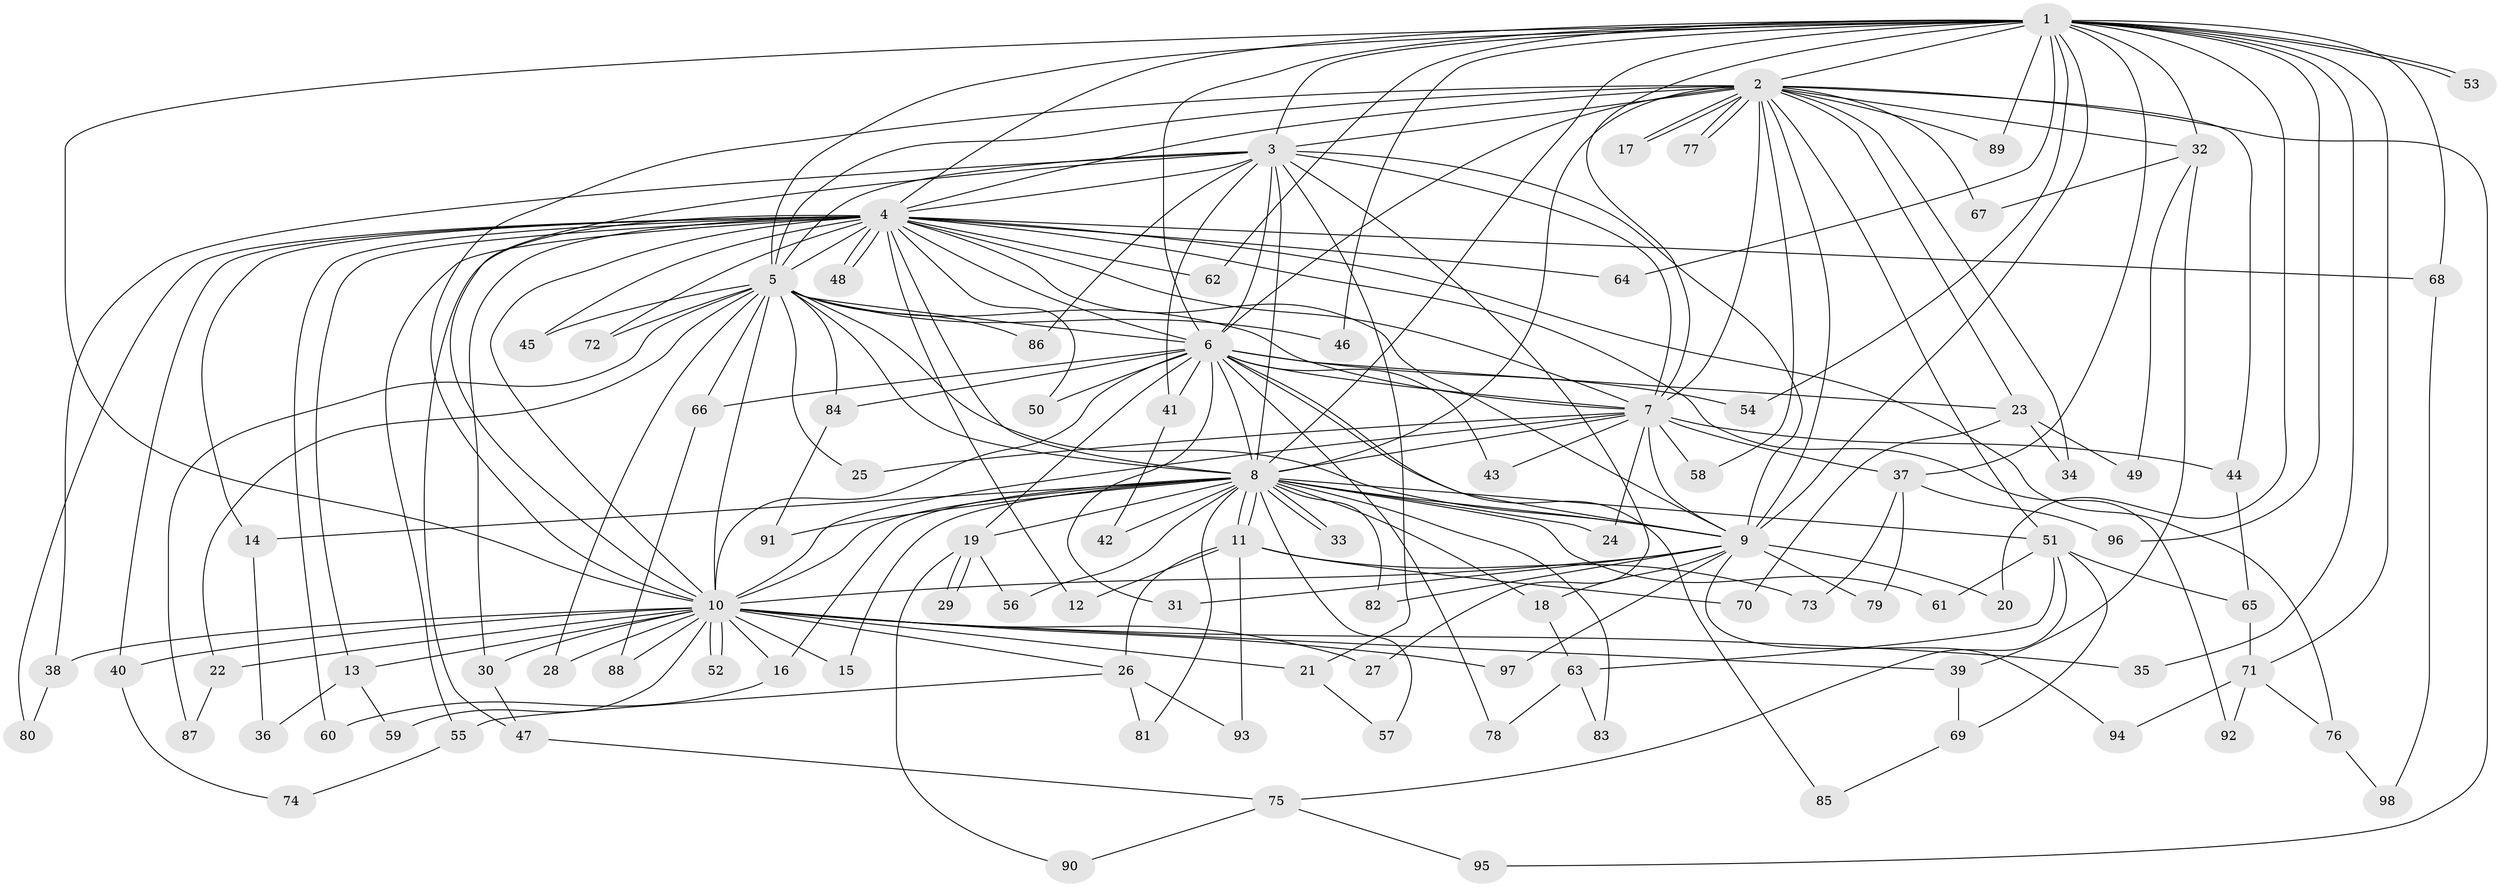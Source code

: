// coarse degree distribution, {36: 0.012987012987012988, 21: 0.012987012987012988, 12: 0.012987012987012988, 24: 0.012987012987012988, 16: 0.012987012987012988, 20: 0.012987012987012988, 28: 0.012987012987012988, 14: 0.012987012987012988, 5: 0.05194805194805195, 2: 0.5714285714285714, 3: 0.19480519480519481, 6: 0.012987012987012988, 4: 0.03896103896103896, 1: 0.025974025974025976}
// Generated by graph-tools (version 1.1) at 2025/51/02/27/25 19:51:42]
// undirected, 98 vertices, 221 edges
graph export_dot {
graph [start="1"]
  node [color=gray90,style=filled];
  1;
  2;
  3;
  4;
  5;
  6;
  7;
  8;
  9;
  10;
  11;
  12;
  13;
  14;
  15;
  16;
  17;
  18;
  19;
  20;
  21;
  22;
  23;
  24;
  25;
  26;
  27;
  28;
  29;
  30;
  31;
  32;
  33;
  34;
  35;
  36;
  37;
  38;
  39;
  40;
  41;
  42;
  43;
  44;
  45;
  46;
  47;
  48;
  49;
  50;
  51;
  52;
  53;
  54;
  55;
  56;
  57;
  58;
  59;
  60;
  61;
  62;
  63;
  64;
  65;
  66;
  67;
  68;
  69;
  70;
  71;
  72;
  73;
  74;
  75;
  76;
  77;
  78;
  79;
  80;
  81;
  82;
  83;
  84;
  85;
  86;
  87;
  88;
  89;
  90;
  91;
  92;
  93;
  94;
  95;
  96;
  97;
  98;
  1 -- 2;
  1 -- 3;
  1 -- 4;
  1 -- 5;
  1 -- 6;
  1 -- 7;
  1 -- 8;
  1 -- 9;
  1 -- 10;
  1 -- 20;
  1 -- 32;
  1 -- 35;
  1 -- 37;
  1 -- 46;
  1 -- 53;
  1 -- 53;
  1 -- 54;
  1 -- 62;
  1 -- 64;
  1 -- 68;
  1 -- 71;
  1 -- 89;
  1 -- 96;
  2 -- 3;
  2 -- 4;
  2 -- 5;
  2 -- 6;
  2 -- 7;
  2 -- 8;
  2 -- 9;
  2 -- 10;
  2 -- 17;
  2 -- 17;
  2 -- 23;
  2 -- 32;
  2 -- 34;
  2 -- 44;
  2 -- 51;
  2 -- 58;
  2 -- 67;
  2 -- 77;
  2 -- 77;
  2 -- 89;
  2 -- 95;
  3 -- 4;
  3 -- 5;
  3 -- 6;
  3 -- 7;
  3 -- 8;
  3 -- 9;
  3 -- 10;
  3 -- 21;
  3 -- 27;
  3 -- 38;
  3 -- 41;
  3 -- 86;
  4 -- 5;
  4 -- 6;
  4 -- 7;
  4 -- 8;
  4 -- 9;
  4 -- 10;
  4 -- 12;
  4 -- 13;
  4 -- 14;
  4 -- 30;
  4 -- 40;
  4 -- 45;
  4 -- 47;
  4 -- 48;
  4 -- 48;
  4 -- 50;
  4 -- 55;
  4 -- 60;
  4 -- 62;
  4 -- 64;
  4 -- 68;
  4 -- 72;
  4 -- 76;
  4 -- 80;
  4 -- 92;
  5 -- 6;
  5 -- 7;
  5 -- 8;
  5 -- 9;
  5 -- 10;
  5 -- 22;
  5 -- 25;
  5 -- 28;
  5 -- 45;
  5 -- 46;
  5 -- 66;
  5 -- 72;
  5 -- 84;
  5 -- 86;
  5 -- 87;
  6 -- 7;
  6 -- 8;
  6 -- 9;
  6 -- 10;
  6 -- 19;
  6 -- 23;
  6 -- 31;
  6 -- 41;
  6 -- 43;
  6 -- 50;
  6 -- 54;
  6 -- 66;
  6 -- 78;
  6 -- 84;
  6 -- 85;
  7 -- 8;
  7 -- 9;
  7 -- 10;
  7 -- 24;
  7 -- 25;
  7 -- 37;
  7 -- 43;
  7 -- 44;
  7 -- 58;
  8 -- 9;
  8 -- 10;
  8 -- 11;
  8 -- 11;
  8 -- 14;
  8 -- 15;
  8 -- 16;
  8 -- 18;
  8 -- 19;
  8 -- 24;
  8 -- 33;
  8 -- 33;
  8 -- 42;
  8 -- 51;
  8 -- 56;
  8 -- 57;
  8 -- 61;
  8 -- 81;
  8 -- 82;
  8 -- 83;
  8 -- 91;
  9 -- 10;
  9 -- 18;
  9 -- 20;
  9 -- 31;
  9 -- 79;
  9 -- 82;
  9 -- 94;
  9 -- 97;
  10 -- 13;
  10 -- 15;
  10 -- 16;
  10 -- 21;
  10 -- 22;
  10 -- 26;
  10 -- 27;
  10 -- 28;
  10 -- 30;
  10 -- 35;
  10 -- 38;
  10 -- 39;
  10 -- 40;
  10 -- 52;
  10 -- 52;
  10 -- 59;
  10 -- 88;
  10 -- 97;
  11 -- 12;
  11 -- 26;
  11 -- 70;
  11 -- 73;
  11 -- 93;
  13 -- 36;
  13 -- 59;
  14 -- 36;
  16 -- 60;
  18 -- 63;
  19 -- 29;
  19 -- 29;
  19 -- 56;
  19 -- 90;
  21 -- 57;
  22 -- 87;
  23 -- 34;
  23 -- 49;
  23 -- 70;
  26 -- 55;
  26 -- 81;
  26 -- 93;
  30 -- 47;
  32 -- 39;
  32 -- 49;
  32 -- 67;
  37 -- 73;
  37 -- 79;
  37 -- 96;
  38 -- 80;
  39 -- 69;
  40 -- 74;
  41 -- 42;
  44 -- 65;
  47 -- 75;
  51 -- 61;
  51 -- 63;
  51 -- 65;
  51 -- 69;
  51 -- 75;
  55 -- 74;
  63 -- 78;
  63 -- 83;
  65 -- 71;
  66 -- 88;
  68 -- 98;
  69 -- 85;
  71 -- 76;
  71 -- 92;
  71 -- 94;
  75 -- 90;
  75 -- 95;
  76 -- 98;
  84 -- 91;
}
